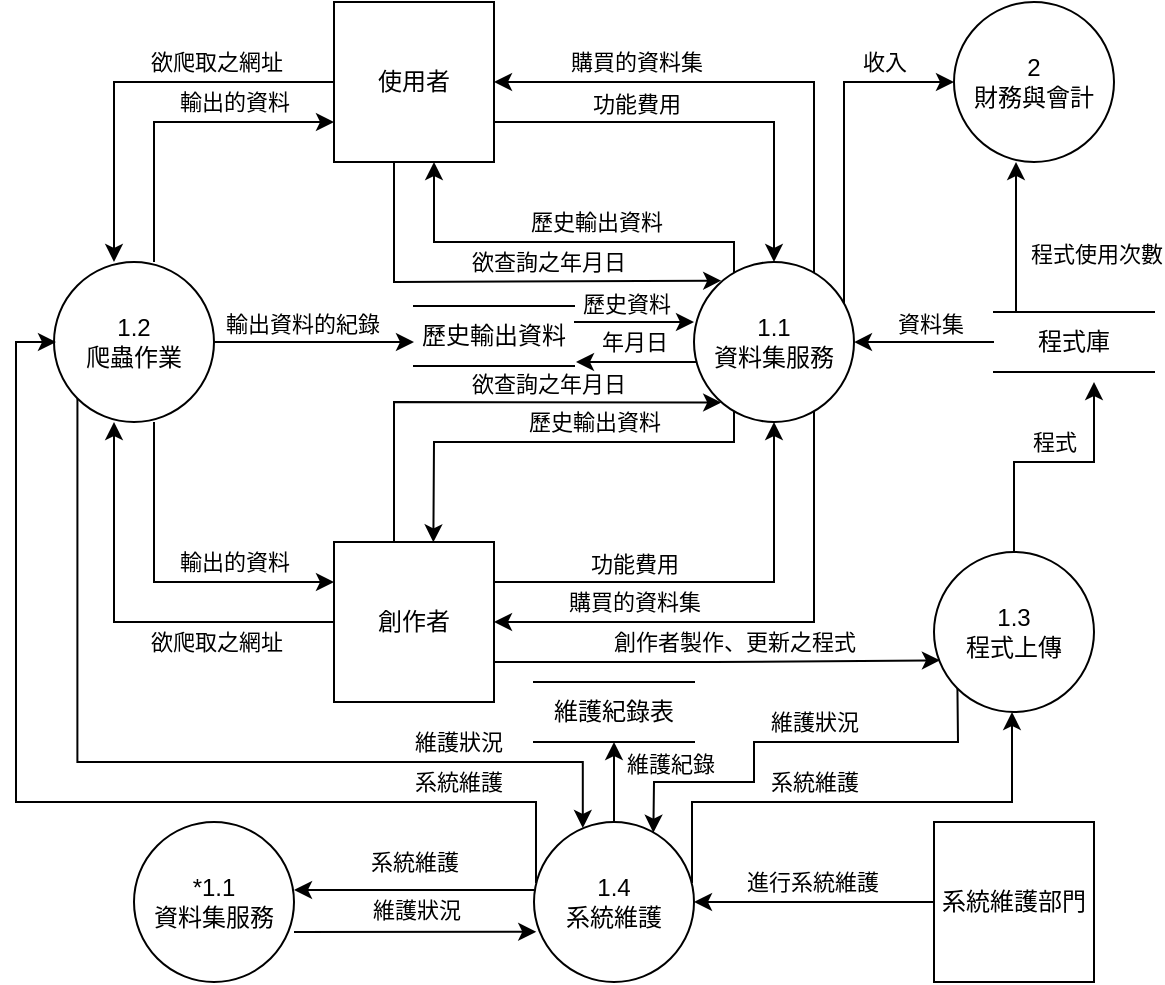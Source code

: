<mxfile version="21.2.9" type="device">
  <diagram name="第 1 页" id="rMGnCGSOo1Qh0CnOpeR7">
    <mxGraphModel dx="1154" dy="575" grid="1" gridSize="10" guides="1" tooltips="1" connect="1" arrows="1" fold="1" page="1" pageScale="1" pageWidth="827" pageHeight="1169" math="0" shadow="0">
      <root>
        <mxCell id="0" />
        <mxCell id="1" parent="0" />
        <mxCell id="a8-iyr60ROHL3fEyFj0I-44" value="" style="endArrow=classic;html=1;rounded=0;entryX=1;entryY=0.5;entryDx=0;entryDy=0;" edge="1" parent="1" target="a8-iyr60ROHL3fEyFj0I-1">
          <mxGeometry width="50" height="50" relative="1" as="geometry">
            <mxPoint x="420" y="370" as="sourcePoint" />
            <mxPoint x="420" y="260" as="targetPoint" />
            <Array as="points">
              <mxPoint x="420" y="270" />
            </Array>
          </mxGeometry>
        </mxCell>
        <mxCell id="a8-iyr60ROHL3fEyFj0I-48" value="購買的資料集" style="edgeLabel;html=1;align=center;verticalAlign=middle;resizable=0;points=[];" vertex="1" connectable="0" parent="a8-iyr60ROHL3fEyFj0I-44">
          <mxGeometry x="0.436" y="-2" relative="1" as="geometry">
            <mxPoint x="-3" y="-8" as="offset" />
          </mxGeometry>
        </mxCell>
        <mxCell id="a8-iyr60ROHL3fEyFj0I-43" value="" style="endArrow=classic;html=1;rounded=0;entryX=1;entryY=0.5;entryDx=0;entryDy=0;" edge="1" parent="1" target="a8-iyr60ROHL3fEyFj0I-2">
          <mxGeometry width="50" height="50" relative="1" as="geometry">
            <mxPoint x="420" y="432" as="sourcePoint" />
            <mxPoint x="420" y="550" as="targetPoint" />
            <Array as="points">
              <mxPoint x="420" y="540" />
            </Array>
          </mxGeometry>
        </mxCell>
        <mxCell id="a8-iyr60ROHL3fEyFj0I-50" value="購買的資料集" style="edgeLabel;html=1;align=center;verticalAlign=middle;resizable=0;points=[];" vertex="1" connectable="0" parent="a8-iyr60ROHL3fEyFj0I-43">
          <mxGeometry x="0.53" relative="1" as="geometry">
            <mxPoint x="7" y="-10" as="offset" />
          </mxGeometry>
        </mxCell>
        <mxCell id="a8-iyr60ROHL3fEyFj0I-37" value="" style="endArrow=classic;html=1;rounded=0;entryX=0.621;entryY=0.002;entryDx=0;entryDy=0;entryPerimeter=0;" edge="1" parent="1" target="a8-iyr60ROHL3fEyFj0I-2">
          <mxGeometry width="50" height="50" relative="1" as="geometry">
            <mxPoint x="380" y="432" as="sourcePoint" />
            <mxPoint x="220" y="450" as="targetPoint" />
            <Array as="points">
              <mxPoint x="380" y="450" />
              <mxPoint x="230" y="450" />
            </Array>
          </mxGeometry>
        </mxCell>
        <mxCell id="a8-iyr60ROHL3fEyFj0I-40" value="歷史輸出資料" style="edgeLabel;html=1;align=center;verticalAlign=middle;resizable=0;points=[];" vertex="1" connectable="0" parent="a8-iyr60ROHL3fEyFj0I-37">
          <mxGeometry x="-0.02" y="-1" relative="1" as="geometry">
            <mxPoint x="19" y="-9" as="offset" />
          </mxGeometry>
        </mxCell>
        <mxCell id="a8-iyr60ROHL3fEyFj0I-36" value="" style="endArrow=classic;html=1;rounded=0;entryX=0.625;entryY=1;entryDx=0;entryDy=0;entryPerimeter=0;" edge="1" parent="1" target="a8-iyr60ROHL3fEyFj0I-1">
          <mxGeometry width="50" height="50" relative="1" as="geometry">
            <mxPoint x="380" y="370" as="sourcePoint" />
            <mxPoint x="220" y="350" as="targetPoint" />
            <Array as="points">
              <mxPoint x="380" y="350" />
              <mxPoint x="230" y="350" />
            </Array>
          </mxGeometry>
        </mxCell>
        <mxCell id="a8-iyr60ROHL3fEyFj0I-39" value="歷史輸出資料" style="edgeLabel;html=1;align=center;verticalAlign=middle;resizable=0;points=[];" vertex="1" connectable="0" parent="a8-iyr60ROHL3fEyFj0I-36">
          <mxGeometry x="0.005" y="-1" relative="1" as="geometry">
            <mxPoint x="16" y="-9" as="offset" />
          </mxGeometry>
        </mxCell>
        <mxCell id="a8-iyr60ROHL3fEyFj0I-11" style="edgeStyle=orthogonalEdgeStyle;rounded=0;orthogonalLoop=1;jettySize=auto;html=1;entryX=0.375;entryY=0;entryDx=0;entryDy=0;entryPerimeter=0;" edge="1" parent="1" source="a8-iyr60ROHL3fEyFj0I-1" target="a8-iyr60ROHL3fEyFj0I-7">
          <mxGeometry relative="1" as="geometry">
            <mxPoint x="70" y="270" as="targetPoint" />
          </mxGeometry>
        </mxCell>
        <mxCell id="a8-iyr60ROHL3fEyFj0I-12" value="欲爬取之網址" style="edgeLabel;html=1;align=center;verticalAlign=middle;resizable=0;points=[];" vertex="1" connectable="0" parent="a8-iyr60ROHL3fEyFj0I-11">
          <mxGeometry x="-0.184" y="-1" relative="1" as="geometry">
            <mxPoint x="22" y="-9" as="offset" />
          </mxGeometry>
        </mxCell>
        <mxCell id="a8-iyr60ROHL3fEyFj0I-41" style="edgeStyle=orthogonalEdgeStyle;rounded=0;orthogonalLoop=1;jettySize=auto;html=1;exitX=1;exitY=0.75;exitDx=0;exitDy=0;entryX=0.5;entryY=0;entryDx=0;entryDy=0;" edge="1" parent="1" source="a8-iyr60ROHL3fEyFj0I-1" target="a8-iyr60ROHL3fEyFj0I-5">
          <mxGeometry relative="1" as="geometry">
            <mxPoint x="400" y="290" as="targetPoint" />
          </mxGeometry>
        </mxCell>
        <mxCell id="a8-iyr60ROHL3fEyFj0I-47" value="功能費用" style="edgeLabel;html=1;align=center;verticalAlign=middle;resizable=0;points=[];" vertex="1" connectable="0" parent="a8-iyr60ROHL3fEyFj0I-41">
          <mxGeometry x="-0.368" y="1" relative="1" as="geometry">
            <mxPoint x="4" y="-8" as="offset" />
          </mxGeometry>
        </mxCell>
        <mxCell id="a8-iyr60ROHL3fEyFj0I-1" value="使用者" style="whiteSpace=wrap;html=1;aspect=fixed;" vertex="1" parent="1">
          <mxGeometry x="180" y="230" width="80" height="80" as="geometry" />
        </mxCell>
        <mxCell id="a8-iyr60ROHL3fEyFj0I-13" style="edgeStyle=orthogonalEdgeStyle;rounded=0;orthogonalLoop=1;jettySize=auto;html=1;entryX=0.375;entryY=1;entryDx=0;entryDy=0;entryPerimeter=0;" edge="1" parent="1" source="a8-iyr60ROHL3fEyFj0I-2" target="a8-iyr60ROHL3fEyFj0I-7">
          <mxGeometry relative="1" as="geometry">
            <mxPoint x="70" y="540" as="targetPoint" />
          </mxGeometry>
        </mxCell>
        <mxCell id="a8-iyr60ROHL3fEyFj0I-14" value="欲爬取之網址" style="edgeLabel;html=1;align=center;verticalAlign=middle;resizable=0;points=[];" vertex="1" connectable="0" parent="a8-iyr60ROHL3fEyFj0I-13">
          <mxGeometry x="-0.403" y="2" relative="1" as="geometry">
            <mxPoint x="3" y="8" as="offset" />
          </mxGeometry>
        </mxCell>
        <mxCell id="a8-iyr60ROHL3fEyFj0I-42" style="edgeStyle=orthogonalEdgeStyle;rounded=0;orthogonalLoop=1;jettySize=auto;html=1;exitX=1;exitY=0.25;exitDx=0;exitDy=0;entryX=0.5;entryY=1;entryDx=0;entryDy=0;" edge="1" parent="1" source="a8-iyr60ROHL3fEyFj0I-2" target="a8-iyr60ROHL3fEyFj0I-5">
          <mxGeometry relative="1" as="geometry">
            <mxPoint x="400" y="520" as="targetPoint" />
          </mxGeometry>
        </mxCell>
        <mxCell id="a8-iyr60ROHL3fEyFj0I-46" value="功能費用" style="edgeLabel;html=1;align=center;verticalAlign=middle;resizable=0;points=[];" vertex="1" connectable="0" parent="a8-iyr60ROHL3fEyFj0I-42">
          <mxGeometry x="-0.485" y="1" relative="1" as="geometry">
            <mxPoint x="13" y="-8" as="offset" />
          </mxGeometry>
        </mxCell>
        <mxCell id="a8-iyr60ROHL3fEyFj0I-55" style="edgeStyle=orthogonalEdgeStyle;rounded=0;orthogonalLoop=1;jettySize=auto;html=1;exitX=1;exitY=0.75;exitDx=0;exitDy=0;entryX=0.037;entryY=0.677;entryDx=0;entryDy=0;entryPerimeter=0;" edge="1" parent="1" source="a8-iyr60ROHL3fEyFj0I-2" target="a8-iyr60ROHL3fEyFj0I-8">
          <mxGeometry relative="1" as="geometry" />
        </mxCell>
        <mxCell id="a8-iyr60ROHL3fEyFj0I-56" value="創作者製作、更新之程式" style="edgeLabel;html=1;align=center;verticalAlign=middle;resizable=0;points=[];" vertex="1" connectable="0" parent="a8-iyr60ROHL3fEyFj0I-55">
          <mxGeometry x="0.094" relative="1" as="geometry">
            <mxPoint x="-2" y="-9" as="offset" />
          </mxGeometry>
        </mxCell>
        <mxCell id="a8-iyr60ROHL3fEyFj0I-2" value="創作者" style="whiteSpace=wrap;html=1;aspect=fixed;" vertex="1" parent="1">
          <mxGeometry x="180" y="500" width="80" height="80" as="geometry" />
        </mxCell>
        <mxCell id="a8-iyr60ROHL3fEyFj0I-70" style="edgeStyle=orthogonalEdgeStyle;rounded=0;orthogonalLoop=1;jettySize=auto;html=1;entryX=1;entryY=0.5;entryDx=0;entryDy=0;" edge="1" parent="1" source="a8-iyr60ROHL3fEyFj0I-3" target="a8-iyr60ROHL3fEyFj0I-9">
          <mxGeometry relative="1" as="geometry" />
        </mxCell>
        <mxCell id="a8-iyr60ROHL3fEyFj0I-71" value="進行系統維護" style="edgeLabel;html=1;align=center;verticalAlign=middle;resizable=0;points=[];" vertex="1" connectable="0" parent="a8-iyr60ROHL3fEyFj0I-70">
          <mxGeometry x="0.141" y="2" relative="1" as="geometry">
            <mxPoint x="7" y="-12" as="offset" />
          </mxGeometry>
        </mxCell>
        <mxCell id="a8-iyr60ROHL3fEyFj0I-3" value="系統維護部門" style="whiteSpace=wrap;html=1;aspect=fixed;" vertex="1" parent="1">
          <mxGeometry x="480" y="640" width="80" height="80" as="geometry" />
        </mxCell>
        <mxCell id="a8-iyr60ROHL3fEyFj0I-4" value="2&lt;br&gt;財務與會計" style="ellipse;whiteSpace=wrap;html=1;aspect=fixed;" vertex="1" parent="1">
          <mxGeometry x="490" y="230" width="80" height="80" as="geometry" />
        </mxCell>
        <mxCell id="a8-iyr60ROHL3fEyFj0I-5" value="1.1&lt;br&gt;資料集服務" style="ellipse;whiteSpace=wrap;html=1;aspect=fixed;" vertex="1" parent="1">
          <mxGeometry x="360" y="360" width="80" height="80" as="geometry" />
        </mxCell>
        <mxCell id="a8-iyr60ROHL3fEyFj0I-19" style="edgeStyle=orthogonalEdgeStyle;rounded=0;orthogonalLoop=1;jettySize=auto;html=1;" edge="1" parent="1" source="a8-iyr60ROHL3fEyFj0I-7">
          <mxGeometry relative="1" as="geometry">
            <mxPoint x="220" y="400" as="targetPoint" />
            <Array as="points">
              <mxPoint x="140" y="400" />
              <mxPoint x="140" y="400" />
            </Array>
          </mxGeometry>
        </mxCell>
        <mxCell id="a8-iyr60ROHL3fEyFj0I-20" value="輸出資料的紀錄" style="edgeLabel;html=1;align=center;verticalAlign=middle;resizable=0;points=[];" vertex="1" connectable="0" parent="a8-iyr60ROHL3fEyFj0I-19">
          <mxGeometry x="-0.325" relative="1" as="geometry">
            <mxPoint x="10" y="-9" as="offset" />
          </mxGeometry>
        </mxCell>
        <mxCell id="a8-iyr60ROHL3fEyFj0I-86" style="edgeStyle=orthogonalEdgeStyle;rounded=0;orthogonalLoop=1;jettySize=auto;html=1;exitX=0;exitY=1;exitDx=0;exitDy=0;entryX=0.305;entryY=0.037;entryDx=0;entryDy=0;entryPerimeter=0;" edge="1" parent="1" source="a8-iyr60ROHL3fEyFj0I-7" target="a8-iyr60ROHL3fEyFj0I-9">
          <mxGeometry relative="1" as="geometry">
            <mxPoint x="51.571" y="610.0" as="targetPoint" />
            <Array as="points">
              <mxPoint x="52" y="610" />
              <mxPoint x="304" y="610" />
            </Array>
          </mxGeometry>
        </mxCell>
        <mxCell id="a8-iyr60ROHL3fEyFj0I-87" value="維護狀況" style="edgeLabel;html=1;align=center;verticalAlign=middle;resizable=0;points=[];" vertex="1" connectable="0" parent="a8-iyr60ROHL3fEyFj0I-86">
          <mxGeometry x="0.554" relative="1" as="geometry">
            <mxPoint x="9" y="-10" as="offset" />
          </mxGeometry>
        </mxCell>
        <mxCell id="a8-iyr60ROHL3fEyFj0I-7" value="1.2&lt;br&gt;爬蟲作業" style="ellipse;whiteSpace=wrap;html=1;aspect=fixed;" vertex="1" parent="1">
          <mxGeometry x="40" y="360" width="80" height="80" as="geometry" />
        </mxCell>
        <mxCell id="a8-iyr60ROHL3fEyFj0I-66" style="edgeStyle=orthogonalEdgeStyle;rounded=0;orthogonalLoop=1;jettySize=auto;html=1;entryX=0.625;entryY=1.167;entryDx=0;entryDy=0;entryPerimeter=0;" edge="1" parent="1" source="a8-iyr60ROHL3fEyFj0I-8" target="a8-iyr60ROHL3fEyFj0I-57">
          <mxGeometry relative="1" as="geometry">
            <mxPoint x="560" y="460" as="targetPoint" />
          </mxGeometry>
        </mxCell>
        <mxCell id="a8-iyr60ROHL3fEyFj0I-67" value="程式" style="edgeLabel;html=1;align=center;verticalAlign=middle;resizable=0;points=[];" vertex="1" connectable="0" parent="a8-iyr60ROHL3fEyFj0I-66">
          <mxGeometry x="-0.07" y="1" relative="1" as="geometry">
            <mxPoint x="7" y="-9" as="offset" />
          </mxGeometry>
        </mxCell>
        <mxCell id="a8-iyr60ROHL3fEyFj0I-8" value="1.3&lt;br&gt;程式上傳" style="ellipse;whiteSpace=wrap;html=1;aspect=fixed;" vertex="1" parent="1">
          <mxGeometry x="480" y="505" width="80" height="80" as="geometry" />
        </mxCell>
        <mxCell id="a8-iyr60ROHL3fEyFj0I-72" style="edgeStyle=orthogonalEdgeStyle;rounded=0;orthogonalLoop=1;jettySize=auto;html=1;exitX=1;exitY=0;exitDx=0;exitDy=0;entryX=0.5;entryY=1;entryDx=0;entryDy=0;" edge="1" parent="1">
          <mxGeometry relative="1" as="geometry">
            <mxPoint x="519" y="585.0" as="targetPoint" />
            <mxPoint x="347.284" y="651.716" as="sourcePoint" />
            <Array as="points">
              <mxPoint x="347" y="670" />
              <mxPoint x="359" y="670" />
              <mxPoint x="359" y="630" />
              <mxPoint x="519" y="630" />
            </Array>
          </mxGeometry>
        </mxCell>
        <mxCell id="a8-iyr60ROHL3fEyFj0I-80" value="系統維護" style="edgeLabel;html=1;align=center;verticalAlign=middle;resizable=0;points=[];" vertex="1" connectable="0" parent="a8-iyr60ROHL3fEyFj0I-72">
          <mxGeometry x="-0.026" relative="1" as="geometry">
            <mxPoint x="-3" y="-10" as="offset" />
          </mxGeometry>
        </mxCell>
        <mxCell id="a8-iyr60ROHL3fEyFj0I-73" style="edgeStyle=orthogonalEdgeStyle;rounded=0;orthogonalLoop=1;jettySize=auto;html=1;exitX=0;exitY=0;exitDx=0;exitDy=0;entryX=0;entryY=0.5;entryDx=0;entryDy=0;" edge="1" parent="1">
          <mxGeometry relative="1" as="geometry">
            <mxPoint x="292.716" y="651.716" as="sourcePoint" />
            <mxPoint x="41" y="400" as="targetPoint" />
            <Array as="points">
              <mxPoint x="301" y="652" />
              <mxPoint x="301" y="670" />
              <mxPoint x="281" y="670" />
              <mxPoint x="281" y="630" />
              <mxPoint x="21" y="630" />
              <mxPoint x="21" y="400" />
            </Array>
          </mxGeometry>
        </mxCell>
        <mxCell id="a8-iyr60ROHL3fEyFj0I-81" value="系統維護" style="edgeLabel;html=1;align=center;verticalAlign=middle;resizable=0;points=[];" vertex="1" connectable="0" parent="a8-iyr60ROHL3fEyFj0I-73">
          <mxGeometry x="-0.538" y="-2" relative="1" as="geometry">
            <mxPoint x="12" y="-8" as="offset" />
          </mxGeometry>
        </mxCell>
        <mxCell id="a8-iyr60ROHL3fEyFj0I-75" style="edgeStyle=orthogonalEdgeStyle;rounded=0;orthogonalLoop=1;jettySize=auto;html=1;entryX=1;entryY=0.5;entryDx=0;entryDy=0;" edge="1" parent="1">
          <mxGeometry relative="1" as="geometry">
            <mxPoint x="280" y="674" as="sourcePoint" />
            <mxPoint x="160" y="674" as="targetPoint" />
          </mxGeometry>
        </mxCell>
        <mxCell id="a8-iyr60ROHL3fEyFj0I-82" value="系統維護" style="edgeLabel;html=1;align=center;verticalAlign=middle;resizable=0;points=[];" vertex="1" connectable="0" parent="a8-iyr60ROHL3fEyFj0I-75">
          <mxGeometry x="0.106" y="1" relative="1" as="geometry">
            <mxPoint x="6" y="-15" as="offset" />
          </mxGeometry>
        </mxCell>
        <mxCell id="a8-iyr60ROHL3fEyFj0I-78" style="edgeStyle=orthogonalEdgeStyle;rounded=0;orthogonalLoop=1;jettySize=auto;html=1;entryX=0.5;entryY=1;entryDx=0;entryDy=0;" edge="1" parent="1" source="a8-iyr60ROHL3fEyFj0I-9" target="a8-iyr60ROHL3fEyFj0I-76">
          <mxGeometry relative="1" as="geometry">
            <mxPoint x="320" y="612" as="targetPoint" />
            <Array as="points">
              <mxPoint x="320" y="620" />
              <mxPoint x="320" y="620" />
            </Array>
          </mxGeometry>
        </mxCell>
        <mxCell id="a8-iyr60ROHL3fEyFj0I-79" value="維護紀錄" style="edgeLabel;html=1;align=center;verticalAlign=middle;resizable=0;points=[];" vertex="1" connectable="0" parent="a8-iyr60ROHL3fEyFj0I-78">
          <mxGeometry x="-0.222" relative="1" as="geometry">
            <mxPoint x="28" y="-14" as="offset" />
          </mxGeometry>
        </mxCell>
        <mxCell id="a8-iyr60ROHL3fEyFj0I-9" value="1.4&lt;br&gt;系統維護" style="ellipse;whiteSpace=wrap;html=1;aspect=fixed;" vertex="1" parent="1">
          <mxGeometry x="280" y="640" width="80" height="80" as="geometry" />
        </mxCell>
        <mxCell id="a8-iyr60ROHL3fEyFj0I-15" value="" style="endArrow=classic;html=1;rounded=0;entryX=0;entryY=0.75;entryDx=0;entryDy=0;" edge="1" parent="1" target="a8-iyr60ROHL3fEyFj0I-1">
          <mxGeometry width="50" height="50" relative="1" as="geometry">
            <mxPoint x="90" y="360" as="sourcePoint" />
            <mxPoint x="90" y="280" as="targetPoint" />
            <Array as="points">
              <mxPoint x="90" y="290" />
            </Array>
          </mxGeometry>
        </mxCell>
        <mxCell id="a8-iyr60ROHL3fEyFj0I-17" value="輸出的資料" style="edgeLabel;html=1;align=center;verticalAlign=middle;resizable=0;points=[];" vertex="1" connectable="0" parent="a8-iyr60ROHL3fEyFj0I-15">
          <mxGeometry x="0.237" y="2" relative="1" as="geometry">
            <mxPoint x="11" y="-8" as="offset" />
          </mxGeometry>
        </mxCell>
        <mxCell id="a8-iyr60ROHL3fEyFj0I-16" value="" style="endArrow=classic;html=1;rounded=0;entryX=0;entryY=0.25;entryDx=0;entryDy=0;" edge="1" parent="1" target="a8-iyr60ROHL3fEyFj0I-2">
          <mxGeometry width="50" height="50" relative="1" as="geometry">
            <mxPoint x="90" y="440" as="sourcePoint" />
            <mxPoint x="90" y="530" as="targetPoint" />
            <Array as="points">
              <mxPoint x="90" y="520" />
            </Array>
          </mxGeometry>
        </mxCell>
        <mxCell id="a8-iyr60ROHL3fEyFj0I-18" value="輸出的資料" style="edgeLabel;html=1;align=center;verticalAlign=middle;resizable=0;points=[];" vertex="1" connectable="0" parent="a8-iyr60ROHL3fEyFj0I-16">
          <mxGeometry x="0.141" y="-1" relative="1" as="geometry">
            <mxPoint x="23" y="-11" as="offset" />
          </mxGeometry>
        </mxCell>
        <mxCell id="a8-iyr60ROHL3fEyFj0I-24" value="歷史輸出資料" style="shape=partialRectangle;whiteSpace=wrap;html=1;left=0;right=0;fillColor=none;" vertex="1" parent="1">
          <mxGeometry x="220" y="382" width="80" height="30" as="geometry" />
        </mxCell>
        <mxCell id="a8-iyr60ROHL3fEyFj0I-26" value="" style="endArrow=classic;html=1;rounded=0;" edge="1" parent="1">
          <mxGeometry width="50" height="50" relative="1" as="geometry">
            <mxPoint x="300" y="390" as="sourcePoint" />
            <mxPoint x="360" y="390" as="targetPoint" />
          </mxGeometry>
        </mxCell>
        <mxCell id="a8-iyr60ROHL3fEyFj0I-27" value="歷史資料" style="edgeLabel;html=1;align=center;verticalAlign=middle;resizable=0;points=[];" vertex="1" connectable="0" parent="a8-iyr60ROHL3fEyFj0I-26">
          <mxGeometry x="-0.467" y="2" relative="1" as="geometry">
            <mxPoint x="10" y="-7" as="offset" />
          </mxGeometry>
        </mxCell>
        <mxCell id="a8-iyr60ROHL3fEyFj0I-29" value="" style="endArrow=classic;html=1;rounded=0;" edge="1" parent="1">
          <mxGeometry width="50" height="50" relative="1" as="geometry">
            <mxPoint x="361" y="410" as="sourcePoint" />
            <mxPoint x="301" y="410" as="targetPoint" />
          </mxGeometry>
        </mxCell>
        <mxCell id="a8-iyr60ROHL3fEyFj0I-31" value="年月日" style="edgeLabel;html=1;align=center;verticalAlign=middle;resizable=0;points=[];" vertex="1" connectable="0" parent="a8-iyr60ROHL3fEyFj0I-29">
          <mxGeometry x="0.38" relative="1" as="geometry">
            <mxPoint x="10" y="-10" as="offset" />
          </mxGeometry>
        </mxCell>
        <mxCell id="a8-iyr60ROHL3fEyFj0I-32" value="" style="endArrow=classic;html=1;rounded=0;entryX=0.17;entryY=0.117;entryDx=0;entryDy=0;entryPerimeter=0;" edge="1" parent="1" target="a8-iyr60ROHL3fEyFj0I-5">
          <mxGeometry width="50" height="50" relative="1" as="geometry">
            <mxPoint x="210" y="310" as="sourcePoint" />
            <mxPoint x="370" y="370" as="targetPoint" />
            <Array as="points">
              <mxPoint x="210" y="370" />
            </Array>
          </mxGeometry>
        </mxCell>
        <mxCell id="a8-iyr60ROHL3fEyFj0I-34" value="欲查詢之年月日" style="edgeLabel;html=1;align=center;verticalAlign=middle;resizable=0;points=[];" vertex="1" connectable="0" parent="a8-iyr60ROHL3fEyFj0I-32">
          <mxGeometry x="0.436" relative="1" as="geometry">
            <mxPoint x="-24" y="-10" as="offset" />
          </mxGeometry>
        </mxCell>
        <mxCell id="a8-iyr60ROHL3fEyFj0I-33" value="" style="endArrow=classic;html=1;rounded=0;entryX=0.17;entryY=0.878;entryDx=0;entryDy=0;entryPerimeter=0;" edge="1" parent="1" target="a8-iyr60ROHL3fEyFj0I-5">
          <mxGeometry width="50" height="50" relative="1" as="geometry">
            <mxPoint x="210" y="500" as="sourcePoint" />
            <mxPoint x="210" y="410" as="targetPoint" />
            <Array as="points">
              <mxPoint x="210" y="430" />
            </Array>
          </mxGeometry>
        </mxCell>
        <mxCell id="a8-iyr60ROHL3fEyFj0I-35" value="欲查詢之年月日" style="edgeLabel;html=1;align=center;verticalAlign=middle;resizable=0;points=[];" vertex="1" connectable="0" parent="a8-iyr60ROHL3fEyFj0I-33">
          <mxGeometry x="0.253" y="1" relative="1" as="geometry">
            <mxPoint y="-8" as="offset" />
          </mxGeometry>
        </mxCell>
        <mxCell id="a8-iyr60ROHL3fEyFj0I-53" value="" style="endArrow=classic;html=1;rounded=0;entryX=0;entryY=0.5;entryDx=0;entryDy=0;" edge="1" parent="1" target="a8-iyr60ROHL3fEyFj0I-4">
          <mxGeometry width="50" height="50" relative="1" as="geometry">
            <mxPoint x="435" y="381" as="sourcePoint" />
            <mxPoint x="435" y="240" as="targetPoint" />
            <Array as="points">
              <mxPoint x="435" y="270" />
            </Array>
          </mxGeometry>
        </mxCell>
        <mxCell id="a8-iyr60ROHL3fEyFj0I-54" value="收入" style="edgeLabel;html=1;align=center;verticalAlign=middle;resizable=0;points=[];" vertex="1" connectable="0" parent="a8-iyr60ROHL3fEyFj0I-53">
          <mxGeometry x="0.577" y="-1" relative="1" as="geometry">
            <mxPoint y="-11" as="offset" />
          </mxGeometry>
        </mxCell>
        <mxCell id="a8-iyr60ROHL3fEyFj0I-68" style="edgeStyle=orthogonalEdgeStyle;rounded=0;orthogonalLoop=1;jettySize=auto;html=1;exitX=0.25;exitY=0;exitDx=0;exitDy=0;entryX=0.5;entryY=1;entryDx=0;entryDy=0;" edge="1" parent="1">
          <mxGeometry relative="1" as="geometry">
            <mxPoint x="521" y="385" as="sourcePoint" />
            <mxPoint x="521" y="310" as="targetPoint" />
          </mxGeometry>
        </mxCell>
        <mxCell id="a8-iyr60ROHL3fEyFj0I-69" value="程式使用次數" style="edgeLabel;html=1;align=center;verticalAlign=middle;resizable=0;points=[];" vertex="1" connectable="0" parent="a8-iyr60ROHL3fEyFj0I-68">
          <mxGeometry x="-0.209" y="1" relative="1" as="geometry">
            <mxPoint x="41" as="offset" />
          </mxGeometry>
        </mxCell>
        <mxCell id="a8-iyr60ROHL3fEyFj0I-57" value="程式庫" style="shape=partialRectangle;whiteSpace=wrap;html=1;left=0;right=0;fillColor=none;" vertex="1" parent="1">
          <mxGeometry x="510" y="385" width="80" height="30" as="geometry" />
        </mxCell>
        <mxCell id="a8-iyr60ROHL3fEyFj0I-62" value="" style="endArrow=classic;html=1;rounded=0;exitX=0;exitY=0.5;exitDx=0;exitDy=0;entryX=1;entryY=0.385;entryDx=0;entryDy=0;entryPerimeter=0;" edge="1" parent="1" source="a8-iyr60ROHL3fEyFj0I-57">
          <mxGeometry width="50" height="50" relative="1" as="geometry">
            <mxPoint x="508.0" y="399.9" as="sourcePoint" />
            <mxPoint x="440.0" y="400.06" as="targetPoint" />
          </mxGeometry>
        </mxCell>
        <mxCell id="a8-iyr60ROHL3fEyFj0I-64" value="資料集" style="edgeLabel;html=1;align=center;verticalAlign=middle;resizable=0;points=[];" vertex="1" connectable="0" parent="a8-iyr60ROHL3fEyFj0I-62">
          <mxGeometry x="0.262" y="-1" relative="1" as="geometry">
            <mxPoint x="12" y="-8" as="offset" />
          </mxGeometry>
        </mxCell>
        <mxCell id="a8-iyr60ROHL3fEyFj0I-74" value="*1.1&lt;br&gt;資料集服務" style="ellipse;whiteSpace=wrap;html=1;aspect=fixed;" vertex="1" parent="1">
          <mxGeometry x="80" y="640" width="80" height="80" as="geometry" />
        </mxCell>
        <mxCell id="a8-iyr60ROHL3fEyFj0I-76" value="維護紀錄表" style="shape=partialRectangle;whiteSpace=wrap;html=1;left=0;right=0;fillColor=none;" vertex="1" parent="1">
          <mxGeometry x="280" y="570" width="80" height="30" as="geometry" />
        </mxCell>
        <mxCell id="a8-iyr60ROHL3fEyFj0I-84" value="" style="endArrow=classic;html=1;rounded=0;entryX=0.014;entryY=0.686;entryDx=0;entryDy=0;entryPerimeter=0;" edge="1" parent="1" target="a8-iyr60ROHL3fEyFj0I-9">
          <mxGeometry width="50" height="50" relative="1" as="geometry">
            <mxPoint x="160" y="695" as="sourcePoint" />
            <mxPoint x="279.68" y="694.68" as="targetPoint" />
          </mxGeometry>
        </mxCell>
        <mxCell id="a8-iyr60ROHL3fEyFj0I-85" value="維護狀況" style="edgeLabel;html=1;align=center;verticalAlign=middle;resizable=0;points=[];" vertex="1" connectable="0" parent="a8-iyr60ROHL3fEyFj0I-84">
          <mxGeometry x="-0.17" relative="1" as="geometry">
            <mxPoint x="10" y="-11" as="offset" />
          </mxGeometry>
        </mxCell>
        <mxCell id="a8-iyr60ROHL3fEyFj0I-88" value="" style="endArrow=classic;html=1;rounded=0;entryX=0.746;entryY=0.067;entryDx=0;entryDy=0;entryPerimeter=0;exitX=0;exitY=1;exitDx=0;exitDy=0;" edge="1" parent="1" source="a8-iyr60ROHL3fEyFj0I-8" target="a8-iyr60ROHL3fEyFj0I-9">
          <mxGeometry width="50" height="50" relative="1" as="geometry">
            <mxPoint x="390" y="620" as="sourcePoint" />
            <mxPoint x="340" y="640" as="targetPoint" />
            <Array as="points">
              <mxPoint x="492" y="600" />
              <mxPoint x="390" y="600" />
              <mxPoint x="390" y="620" />
              <mxPoint x="340" y="620" />
            </Array>
          </mxGeometry>
        </mxCell>
        <mxCell id="a8-iyr60ROHL3fEyFj0I-89" value="維護狀況" style="edgeLabel;html=1;align=center;verticalAlign=middle;resizable=0;points=[];" vertex="1" connectable="0" parent="a8-iyr60ROHL3fEyFj0I-88">
          <mxGeometry x="-0.026" y="2" relative="1" as="geometry">
            <mxPoint x="10" y="-12" as="offset" />
          </mxGeometry>
        </mxCell>
      </root>
    </mxGraphModel>
  </diagram>
</mxfile>
